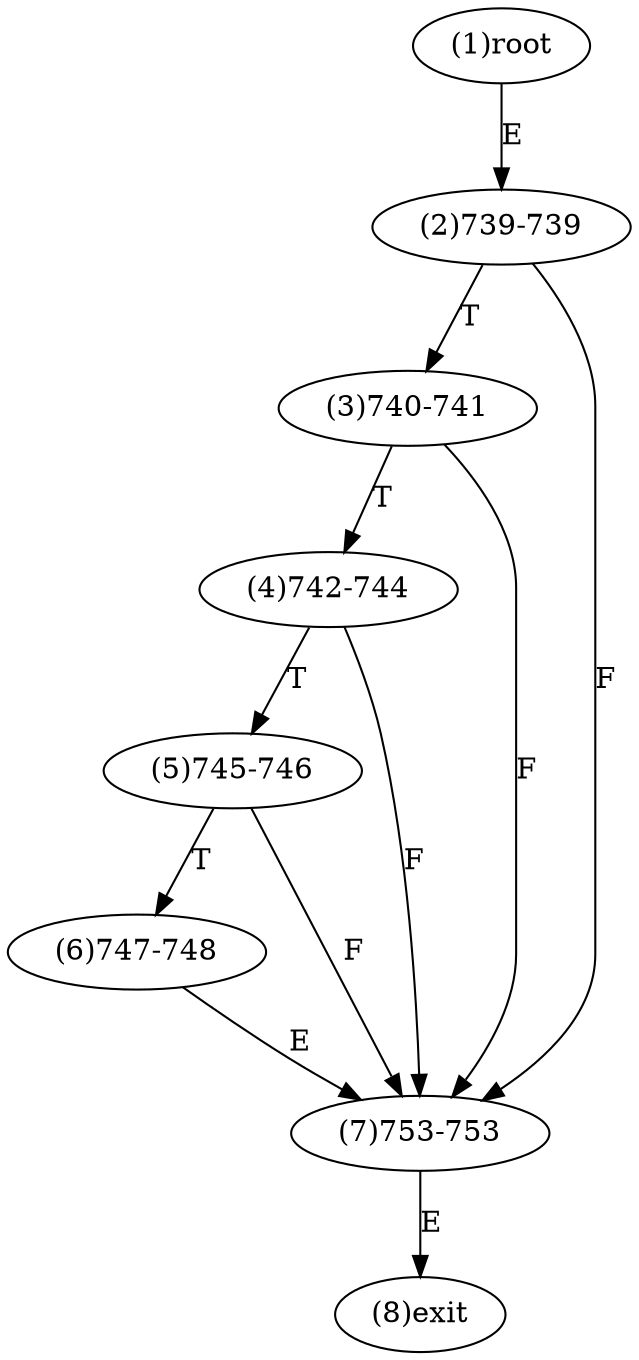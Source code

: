 digraph "" { 
1[ label="(1)root"];
2[ label="(2)739-739"];
3[ label="(3)740-741"];
4[ label="(4)742-744"];
5[ label="(5)745-746"];
6[ label="(6)747-748"];
7[ label="(7)753-753"];
8[ label="(8)exit"];
1->2[ label="E"];
2->7[ label="F"];
2->3[ label="T"];
3->7[ label="F"];
3->4[ label="T"];
4->7[ label="F"];
4->5[ label="T"];
5->7[ label="F"];
5->6[ label="T"];
6->7[ label="E"];
7->8[ label="E"];
}